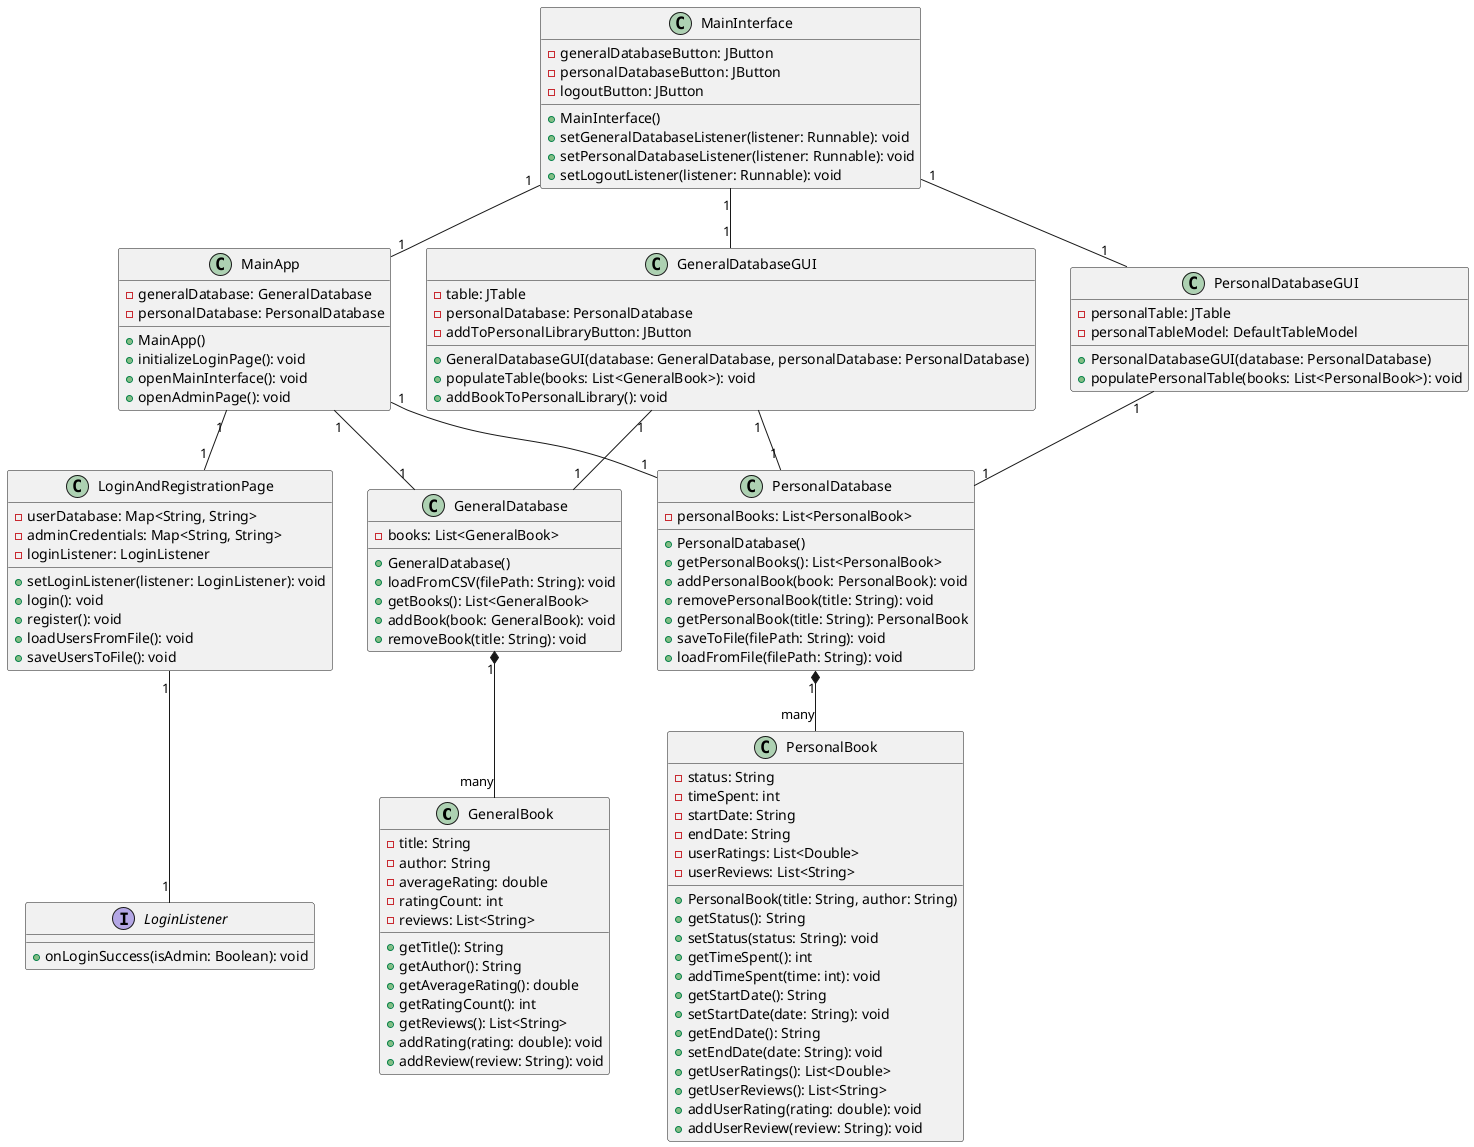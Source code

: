 @startuml Book Management Application
class GeneralBook {
  - title: String
  - author: String
  - averageRating: double
  - ratingCount: int
  - reviews: List<String>
  + getTitle(): String
  + getAuthor(): String
  + getAverageRating(): double
  + getRatingCount(): int
  + getReviews(): List<String>
  + addRating(rating: double): void
  + addReview(review: String): void
}

class GeneralDatabase {
  - books: List<GeneralBook>
  + GeneralDatabase()
  + loadFromCSV(filePath: String): void
  + getBooks(): List<GeneralBook>
  + addBook(book: GeneralBook): void
  + removeBook(title: String): void
}

class GeneralDatabaseGUI {
  - table: JTable
  - personalDatabase: PersonalDatabase
  - addToPersonalLibraryButton: JButton
  + GeneralDatabaseGUI(database: GeneralDatabase, personalDatabase: PersonalDatabase)
  + populateTable(books: List<GeneralBook>): void
  + addBookToPersonalLibrary(): void
}

class PersonalBook {
  - status: String
  - timeSpent: int
  - startDate: String
  - endDate: String
  - userRatings: List<Double>
  - userReviews: List<String>
  + PersonalBook(title: String, author: String)
  + getStatus(): String
  + setStatus(status: String): void
  + getTimeSpent(): int
  + addTimeSpent(time: int): void
  + getStartDate(): String
  + setStartDate(date: String): void
  + getEndDate(): String
  + setEndDate(date: String): void
  + getUserRatings(): List<Double>
  + getUserReviews(): List<String>
  + addUserRating(rating: double): void
  + addUserReview(review: String): void
}

class PersonalDatabase {
  - personalBooks: List<PersonalBook>
  + PersonalDatabase()
  + getPersonalBooks(): List<PersonalBook>
  + addPersonalBook(book: PersonalBook): void
  + removePersonalBook(title: String): void
  + getPersonalBook(title: String): PersonalBook
  + saveToFile(filePath: String): void
  + loadFromFile(filePath: String): void
}

class PersonalDatabaseGUI {
  - personalTable: JTable
  - personalTableModel: DefaultTableModel
  + PersonalDatabaseGUI(database: PersonalDatabase)
  + populatePersonalTable(books: List<PersonalBook>): void
}

class LoginAndRegistrationPage {
  - userDatabase: Map<String, String>
  - adminCredentials: Map<String, String>
  - loginListener: LoginListener
  + setLoginListener(listener: LoginListener): void
  + login(): void
  + register(): void
  + loadUsersFromFile(): void
  + saveUsersToFile(): void
}

interface LoginListener {
  + onLoginSuccess(isAdmin: Boolean): void
}

class MainInterface {
  - generalDatabaseButton: JButton
  - personalDatabaseButton: JButton
  - logoutButton: JButton
  + MainInterface()
  + setGeneralDatabaseListener(listener: Runnable): void
  + setPersonalDatabaseListener(listener: Runnable): void
  + setLogoutListener(listener: Runnable): void
}

class MainApp {
  - generalDatabase: GeneralDatabase
  - personalDatabase: PersonalDatabase
  + MainApp()
  + initializeLoginPage(): void
  + openMainInterface(): void
  + openAdminPage(): void
}

GeneralDatabase "1" *-- "many" GeneralBook
PersonalDatabase "1" *-- "many" PersonalBook
GeneralDatabaseGUI "1" -- "1" GeneralDatabase
GeneralDatabaseGUI "1" -- "1" PersonalDatabase
PersonalDatabaseGUI "1" -- "1" PersonalDatabase
LoginAndRegistrationPage "1" -- "1" LoginListener
MainApp "1" -- "1" GeneralDatabase
MainApp "1" -- "1" PersonalDatabase
MainApp "1" -- "1" LoginAndRegistrationPage
MainInterface "1" -- "1" MainApp
MainInterface "1" -- "1" GeneralDatabaseGUI
MainInterface "1" -- "1" PersonalDatabaseGUI

@enduml
